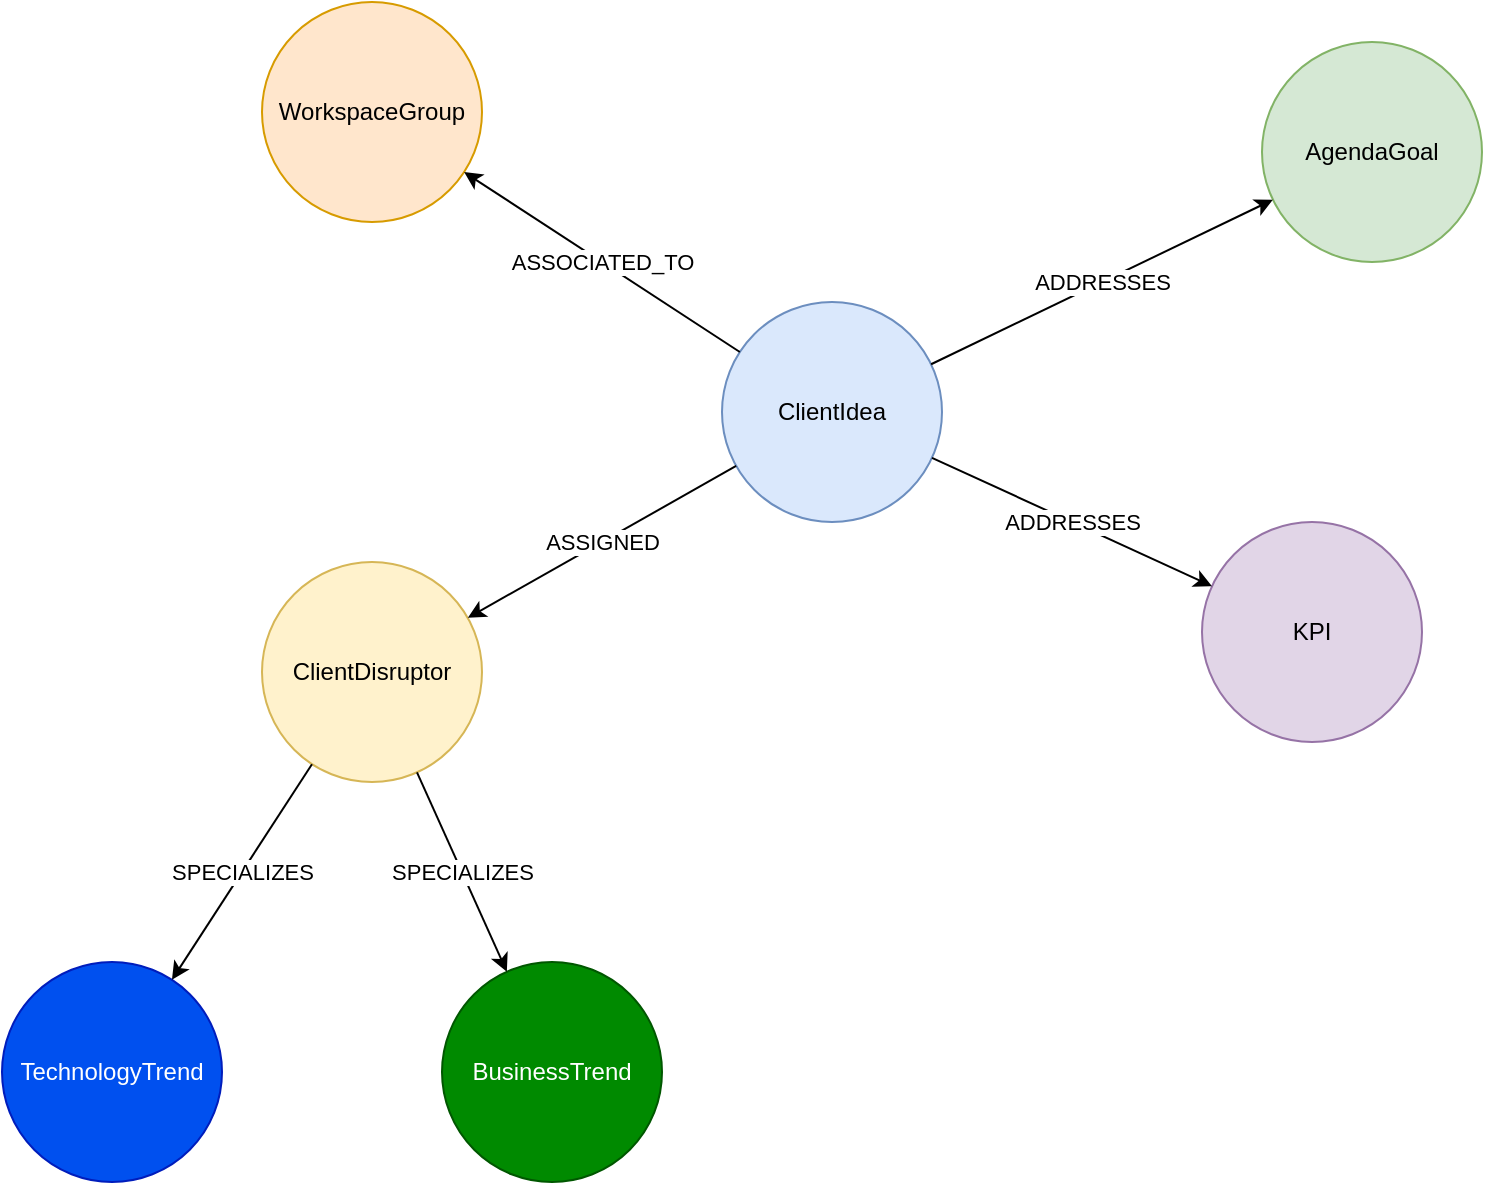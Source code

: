 <mxfile version="11.1.4" type="device"><diagram id="arG7n5py0RtgWvVvKxm7" name="Page-1"><mxGraphModel dx="1086" dy="928" grid="1" gridSize="10" guides="1" tooltips="1" connect="1" arrows="1" fold="1" page="1" pageScale="1" pageWidth="827" pageHeight="1169" math="0" shadow="0"><root><mxCell id="0"/><mxCell id="1" parent="0"/><mxCell id="kltTvKTiuQ1AdzMic2ay-1" value="WorkspaceGroup" style="ellipse;whiteSpace=wrap;html=1;aspect=fixed;fillColor=#ffe6cc;strokeColor=#d79b00;" vertex="1" parent="1"><mxGeometry x="150" y="200" width="110" height="110" as="geometry"/></mxCell><mxCell id="kltTvKTiuQ1AdzMic2ay-2" value="ClientIdea" style="ellipse;whiteSpace=wrap;html=1;aspect=fixed;fillColor=#dae8fc;strokeColor=#6c8ebf;" vertex="1" parent="1"><mxGeometry x="380" y="350" width="110" height="110" as="geometry"/></mxCell><mxCell id="kltTvKTiuQ1AdzMic2ay-3" value="AgendaGoal" style="ellipse;whiteSpace=wrap;html=1;aspect=fixed;fillColor=#d5e8d4;strokeColor=#82b366;" vertex="1" parent="1"><mxGeometry x="650" y="220" width="110" height="110" as="geometry"/></mxCell><mxCell id="kltTvKTiuQ1AdzMic2ay-4" value="KPI" style="ellipse;whiteSpace=wrap;html=1;aspect=fixed;fillColor=#e1d5e7;strokeColor=#9673a6;" vertex="1" parent="1"><mxGeometry x="620" y="460" width="110" height="110" as="geometry"/></mxCell><mxCell id="kltTvKTiuQ1AdzMic2ay-5" value="ASSOCIATED_TO" style="endArrow=classic;html=1;" edge="1" parent="1" source="kltTvKTiuQ1AdzMic2ay-2" target="kltTvKTiuQ1AdzMic2ay-1"><mxGeometry width="50" height="50" relative="1" as="geometry"><mxPoint x="270" y="440" as="sourcePoint"/><mxPoint x="320" y="390" as="targetPoint"/></mxGeometry></mxCell><mxCell id="kltTvKTiuQ1AdzMic2ay-6" value="ADDRESSES" style="endArrow=classic;html=1;" edge="1" parent="1" source="kltTvKTiuQ1AdzMic2ay-2" target="kltTvKTiuQ1AdzMic2ay-3"><mxGeometry width="50" height="50" relative="1" as="geometry"><mxPoint x="400" y="387" as="sourcePoint"/><mxPoint x="222.316" y="283.039" as="targetPoint"/></mxGeometry></mxCell><mxCell id="kltTvKTiuQ1AdzMic2ay-7" value="ADDRESSES" style="endArrow=classic;html=1;" edge="1" parent="1" source="kltTvKTiuQ1AdzMic2ay-2" target="kltTvKTiuQ1AdzMic2ay-4"><mxGeometry width="50" height="50" relative="1" as="geometry"><mxPoint x="494.549" y="391.127" as="sourcePoint"/><mxPoint x="665.445" y="308.86" as="targetPoint"/></mxGeometry></mxCell><mxCell id="kltTvKTiuQ1AdzMic2ay-8" value="ClientDisruptor" style="ellipse;whiteSpace=wrap;html=1;aspect=fixed;fillColor=#fff2cc;strokeColor=#d6b656;" vertex="1" parent="1"><mxGeometry x="150" y="480" width="110" height="110" as="geometry"/></mxCell><mxCell id="kltTvKTiuQ1AdzMic2ay-9" value="ASSIGNED" style="endArrow=classic;html=1;" edge="1" parent="1" source="kltTvKTiuQ1AdzMic2ay-2" target="kltTvKTiuQ1AdzMic2ay-8"><mxGeometry width="50" height="50" relative="1" as="geometry"><mxPoint x="495.007" y="437.898" as="sourcePoint"/><mxPoint x="635.001" y="502.084" as="targetPoint"/></mxGeometry></mxCell><mxCell id="kltTvKTiuQ1AdzMic2ay-10" value="BusinessTrend" style="ellipse;whiteSpace=wrap;html=1;aspect=fixed;fillColor=#008a00;strokeColor=#005700;fontColor=#ffffff;" vertex="1" parent="1"><mxGeometry x="240" y="680" width="110" height="110" as="geometry"/></mxCell><mxCell id="kltTvKTiuQ1AdzMic2ay-11" value="SPECIALIZES" style="endArrow=classic;html=1;" edge="1" parent="1" source="kltTvKTiuQ1AdzMic2ay-8" target="kltTvKTiuQ1AdzMic2ay-10"><mxGeometry width="50" height="50" relative="1" as="geometry"><mxPoint x="397.021" y="441.889" as="sourcePoint"/><mxPoint x="262.881" y="517.937" as="targetPoint"/></mxGeometry></mxCell><mxCell id="kltTvKTiuQ1AdzMic2ay-12" value="TechnologyTrend" style="ellipse;whiteSpace=wrap;html=1;aspect=fixed;fillColor=#0050ef;strokeColor=#001DBC;fontColor=#ffffff;" vertex="1" parent="1"><mxGeometry x="20" y="680" width="110" height="110" as="geometry"/></mxCell><mxCell id="kltTvKTiuQ1AdzMic2ay-13" value="SPECIALIZES" style="endArrow=classic;html=1;" edge="1" parent="1" source="kltTvKTiuQ1AdzMic2ay-8" target="kltTvKTiuQ1AdzMic2ay-12"><mxGeometry width="50" height="50" relative="1" as="geometry"><mxPoint x="215" y="600" as="sourcePoint"/><mxPoint x="215" y="690" as="targetPoint"/></mxGeometry></mxCell></root></mxGraphModel></diagram></mxfile>